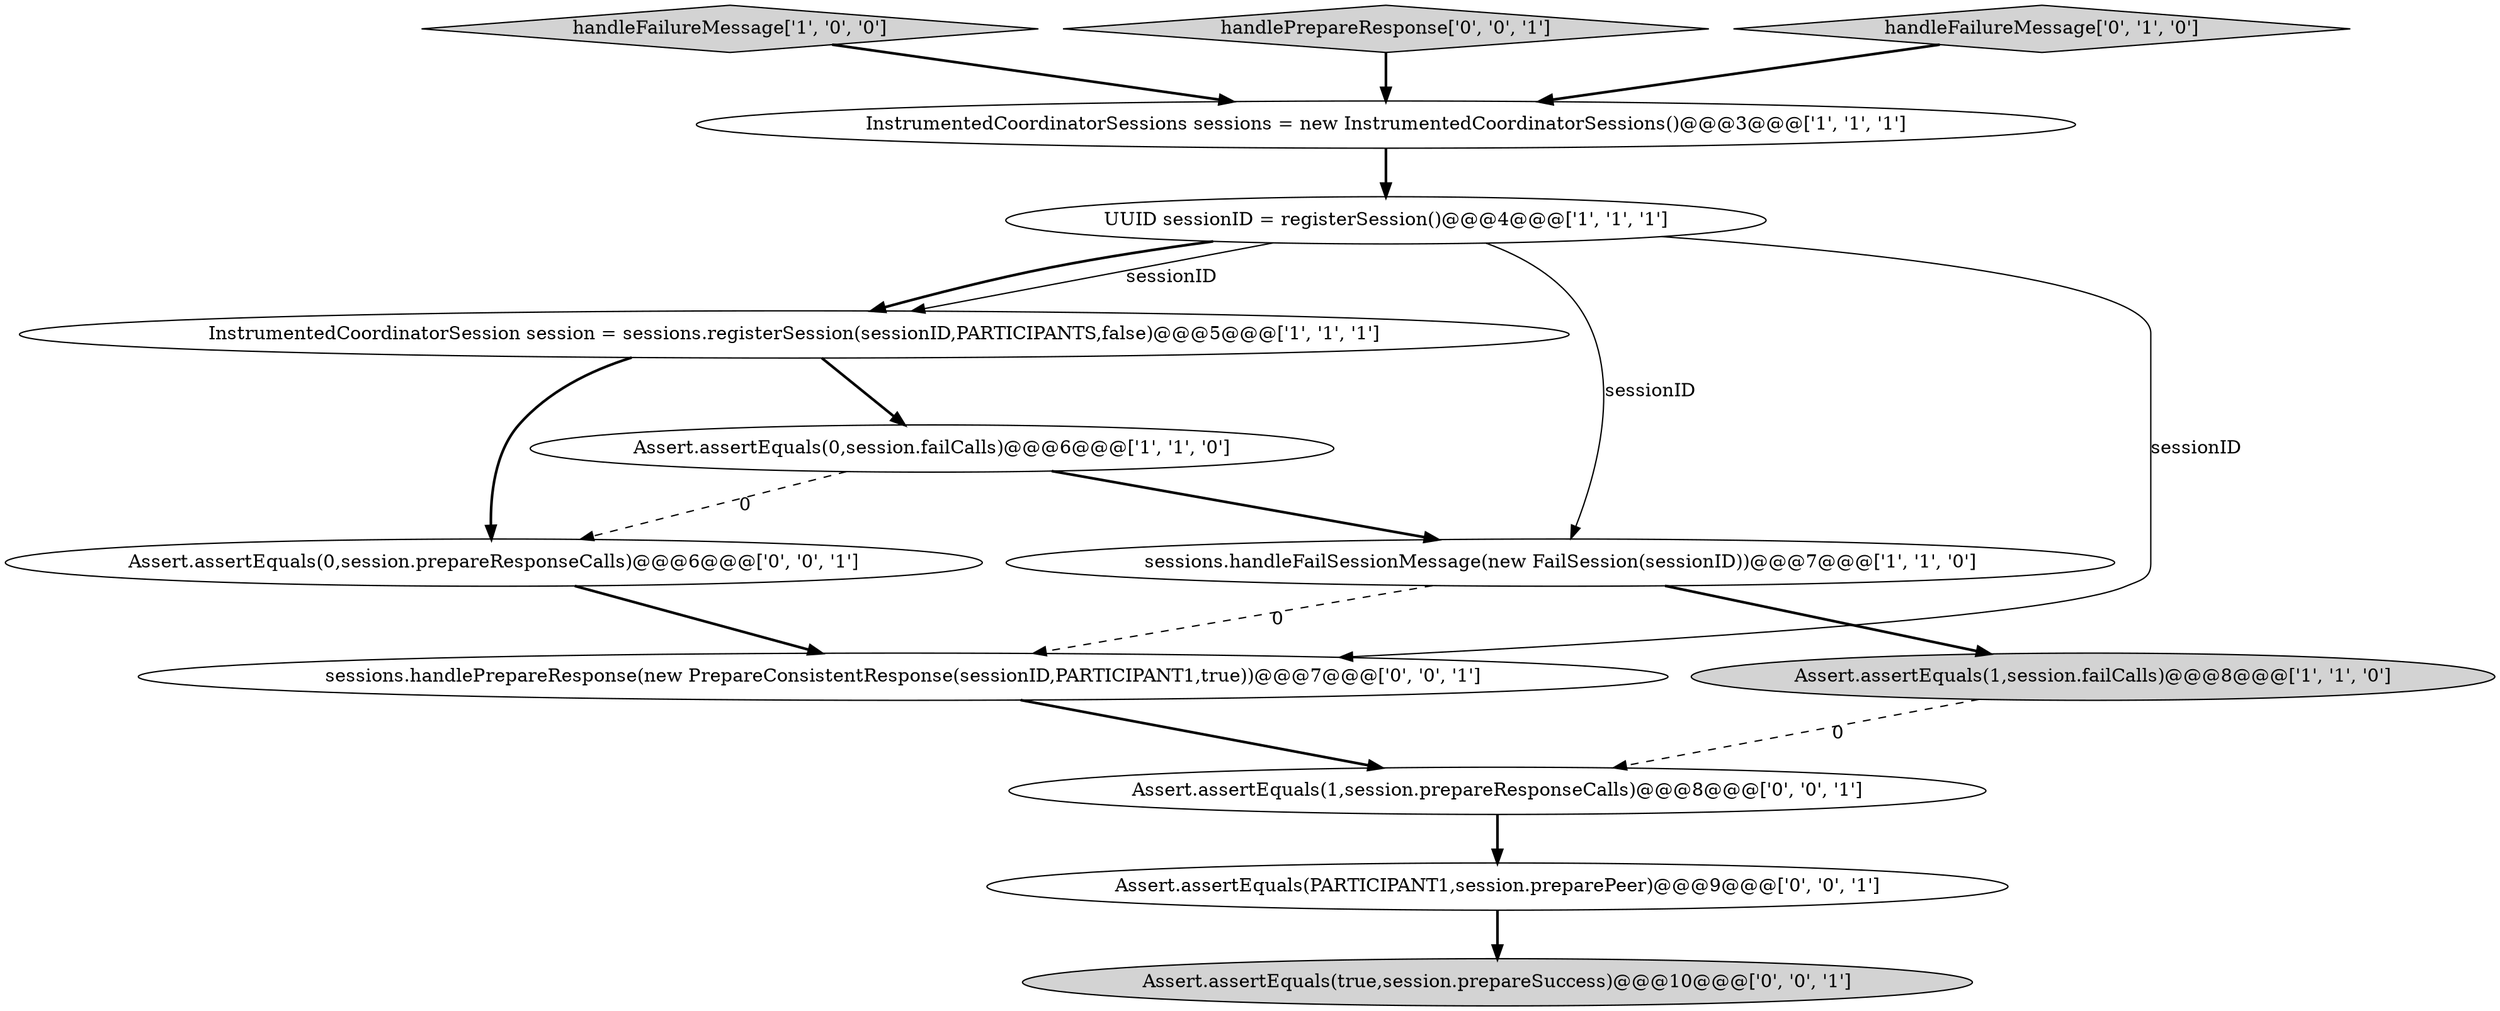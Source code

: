 digraph {
11 [style = filled, label = "Assert.assertEquals(1,session.prepareResponseCalls)@@@8@@@['0', '0', '1']", fillcolor = white, shape = ellipse image = "AAA0AAABBB3BBB"];
13 [style = filled, label = "Assert.assertEquals(true,session.prepareSuccess)@@@10@@@['0', '0', '1']", fillcolor = lightgray, shape = ellipse image = "AAA0AAABBB3BBB"];
5 [style = filled, label = "Assert.assertEquals(0,session.failCalls)@@@6@@@['1', '1', '0']", fillcolor = white, shape = ellipse image = "AAA0AAABBB1BBB"];
3 [style = filled, label = "handleFailureMessage['1', '0', '0']", fillcolor = lightgray, shape = diamond image = "AAA0AAABBB1BBB"];
2 [style = filled, label = "InstrumentedCoordinatorSessions sessions = new InstrumentedCoordinatorSessions()@@@3@@@['1', '1', '1']", fillcolor = white, shape = ellipse image = "AAA0AAABBB1BBB"];
0 [style = filled, label = "UUID sessionID = registerSession()@@@4@@@['1', '1', '1']", fillcolor = white, shape = ellipse image = "AAA0AAABBB1BBB"];
10 [style = filled, label = "Assert.assertEquals(PARTICIPANT1,session.preparePeer)@@@9@@@['0', '0', '1']", fillcolor = white, shape = ellipse image = "AAA0AAABBB3BBB"];
1 [style = filled, label = "InstrumentedCoordinatorSession session = sessions.registerSession(sessionID,PARTICIPANTS,false)@@@5@@@['1', '1', '1']", fillcolor = white, shape = ellipse image = "AAA0AAABBB1BBB"];
12 [style = filled, label = "Assert.assertEquals(0,session.prepareResponseCalls)@@@6@@@['0', '0', '1']", fillcolor = white, shape = ellipse image = "AAA0AAABBB3BBB"];
9 [style = filled, label = "handlePrepareResponse['0', '0', '1']", fillcolor = lightgray, shape = diamond image = "AAA0AAABBB3BBB"];
8 [style = filled, label = "sessions.handlePrepareResponse(new PrepareConsistentResponse(sessionID,PARTICIPANT1,true))@@@7@@@['0', '0', '1']", fillcolor = white, shape = ellipse image = "AAA0AAABBB3BBB"];
6 [style = filled, label = "sessions.handleFailSessionMessage(new FailSession(sessionID))@@@7@@@['1', '1', '0']", fillcolor = white, shape = ellipse image = "AAA0AAABBB1BBB"];
7 [style = filled, label = "handleFailureMessage['0', '1', '0']", fillcolor = lightgray, shape = diamond image = "AAA0AAABBB2BBB"];
4 [style = filled, label = "Assert.assertEquals(1,session.failCalls)@@@8@@@['1', '1', '0']", fillcolor = lightgray, shape = ellipse image = "AAA0AAABBB1BBB"];
0->6 [style = solid, label="sessionID"];
0->1 [style = solid, label="sessionID"];
8->11 [style = bold, label=""];
0->8 [style = solid, label="sessionID"];
2->0 [style = bold, label=""];
9->2 [style = bold, label=""];
11->10 [style = bold, label=""];
4->11 [style = dashed, label="0"];
10->13 [style = bold, label=""];
6->4 [style = bold, label=""];
12->8 [style = bold, label=""];
6->8 [style = dashed, label="0"];
0->1 [style = bold, label=""];
5->6 [style = bold, label=""];
5->12 [style = dashed, label="0"];
3->2 [style = bold, label=""];
1->12 [style = bold, label=""];
1->5 [style = bold, label=""];
7->2 [style = bold, label=""];
}
